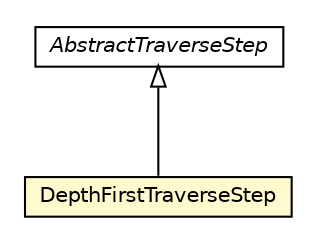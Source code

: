 #!/usr/local/bin/dot
#
# Class diagram 
# Generated by UMLGraph version R5_6-24-gf6e263 (http://www.umlgraph.org/)
#

digraph G {
	edge [fontname="Helvetica",fontsize=10,labelfontname="Helvetica",labelfontsize=10];
	node [fontname="Helvetica",fontsize=10,shape=plaintext];
	nodesep=0.25;
	ranksep=0.5;
	// com.orientechnologies.orient.core.sql.executor.AbstractTraverseStep
	c1069340 [label=<<table title="com.orientechnologies.orient.core.sql.executor.AbstractTraverseStep" border="0" cellborder="1" cellspacing="0" cellpadding="2" port="p" href="./AbstractTraverseStep.html">
		<tr><td><table border="0" cellspacing="0" cellpadding="1">
<tr><td align="center" balign="center"><font face="Helvetica-Oblique"> AbstractTraverseStep </font></td></tr>
		</table></td></tr>
		</table>>, URL="./AbstractTraverseStep.html", fontname="Helvetica", fontcolor="black", fontsize=10.0];
	// com.orientechnologies.orient.core.sql.executor.DepthFirstTraverseStep
	c1069393 [label=<<table title="com.orientechnologies.orient.core.sql.executor.DepthFirstTraverseStep" border="0" cellborder="1" cellspacing="0" cellpadding="2" port="p" bgcolor="lemonChiffon" href="./DepthFirstTraverseStep.html">
		<tr><td><table border="0" cellspacing="0" cellpadding="1">
<tr><td align="center" balign="center"> DepthFirstTraverseStep </td></tr>
		</table></td></tr>
		</table>>, URL="./DepthFirstTraverseStep.html", fontname="Helvetica", fontcolor="black", fontsize=10.0];
	//com.orientechnologies.orient.core.sql.executor.DepthFirstTraverseStep extends com.orientechnologies.orient.core.sql.executor.AbstractTraverseStep
	c1069340:p -> c1069393:p [dir=back,arrowtail=empty];
}

